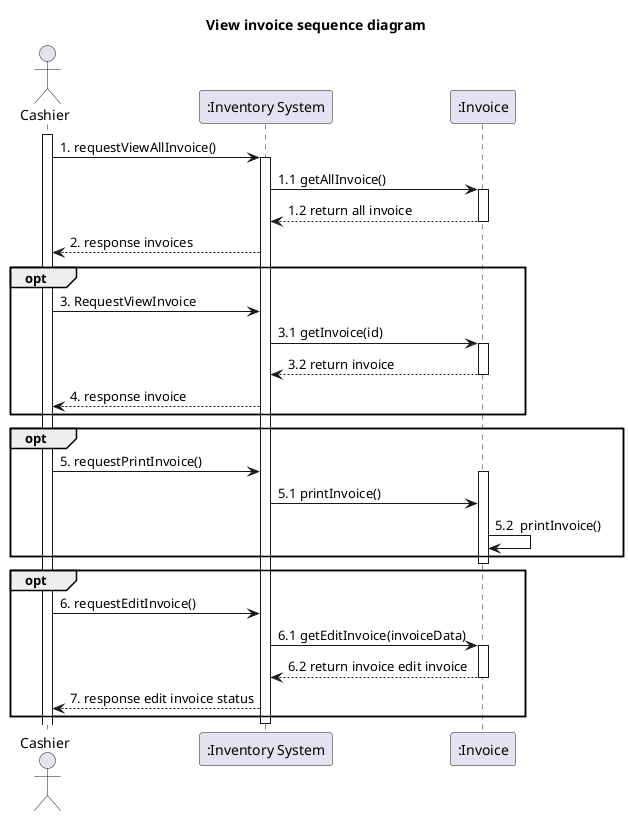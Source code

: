 @startuml
'example
title View invoice sequence diagram

actor Cashier as actorCashier
participant ":Inventory System" as InventorySystem

participant ":Invoice" as classInvoice

activate actorCashier

actorCashier -> InventorySystem: 1. requestViewAllInvoice()
activate InventorySystem

InventorySystem -> classInvoice: 1.1 getAllInvoice()
activate classInvoice

classInvoice --> InventorySystem: 1.2 return all invoice
deactivate classInvoice

InventorySystem --> actorCashier : 2. response invoices




opt
actorCashier -> InventorySystem: 3. RequestViewInvoice


InventorySystem -> classInvoice: 3.1 getInvoice(id)
activate classInvoice

classInvoice --> InventorySystem: 3.2 return invoice
deactivate classInvoice

InventorySystem --> actorCashier : 4. response invoice

end


opt
actorCashier -> InventorySystem : 5. requestPrintInvoice()


activate classInvoice
InventorySystem -> classInvoice : 5.1 printInvoice()

classInvoice -> classInvoice : 5.2  printInvoice()

end
deactivate classInvoice

opt
actorCashier -> InventorySystem: 6. requestEditInvoice()


InventorySystem -> classInvoice: 6.1 getEditInvoice(invoiceData)
activate classInvoice

classInvoice --> InventorySystem: 6.2 return invoice edit invoice
deactivate classInvoice

InventorySystem --> actorCashier : 7. response edit invoice status
end
deactivate InventorySystem


@enduml